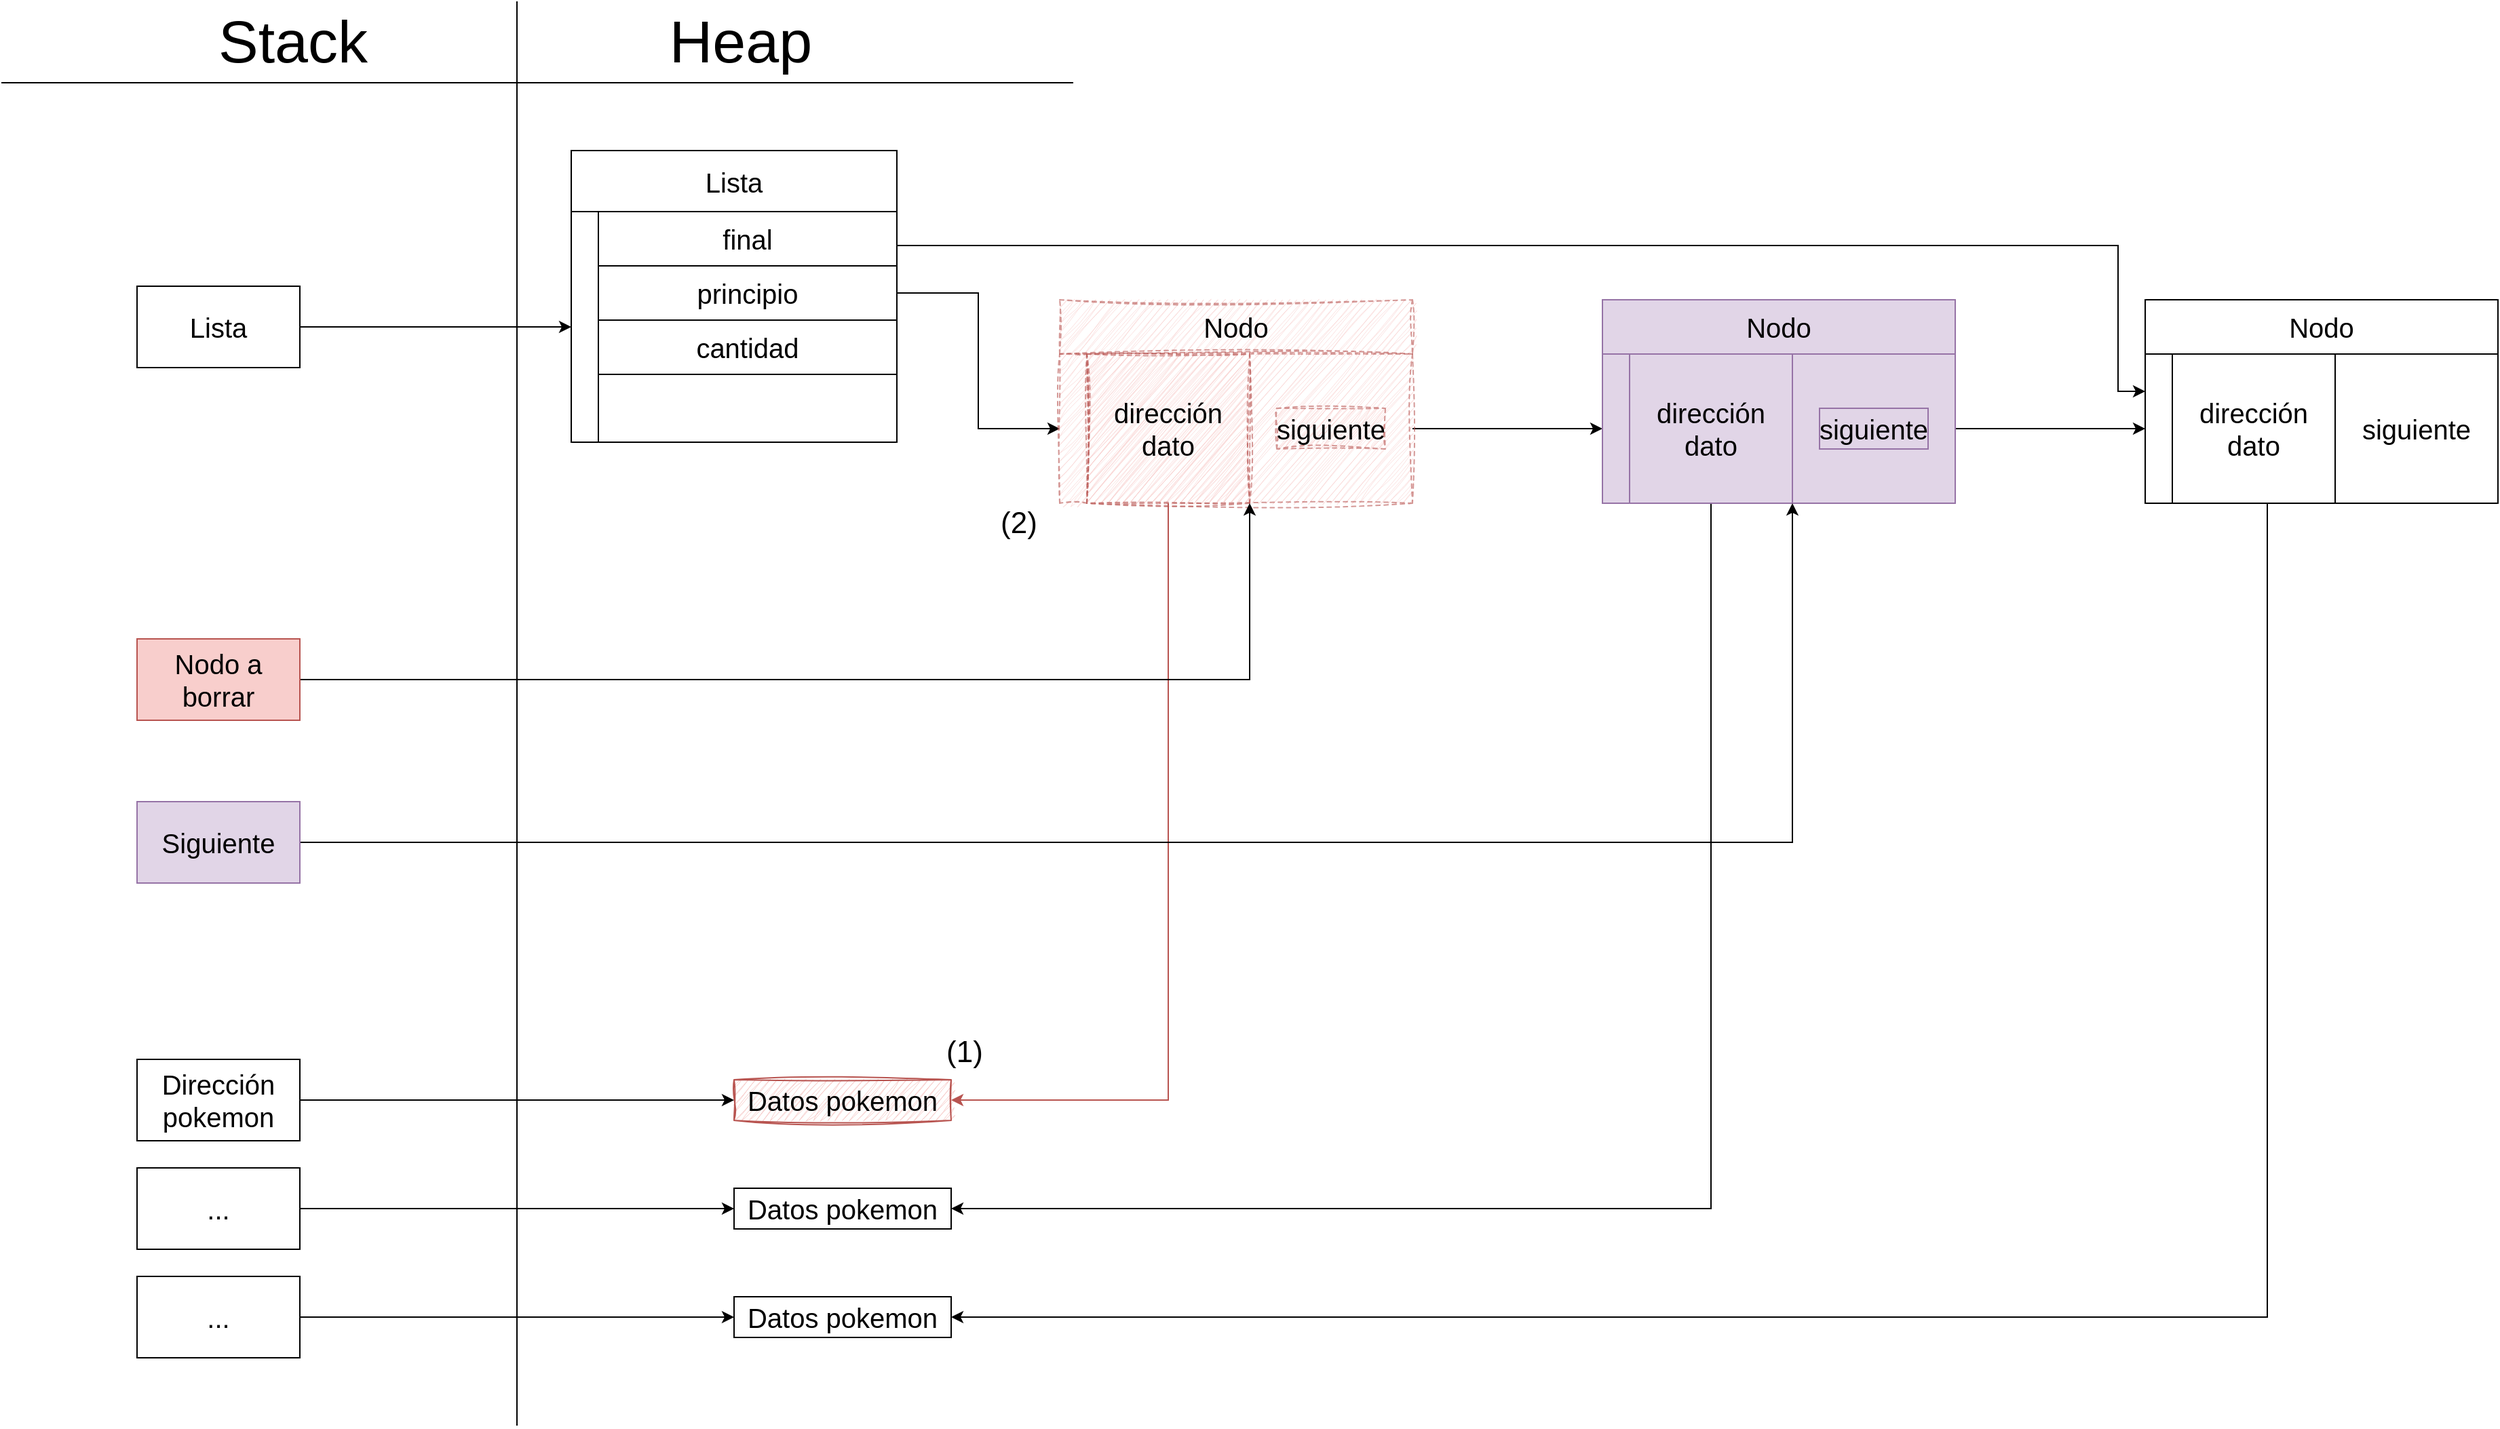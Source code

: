 <mxfile version="24.7.16">
  <diagram name="Page-1" id="jto-qtzXlHKbKDOFZij-">
    <mxGraphModel dx="2607" dy="1433" grid="1" gridSize="10" guides="1" tooltips="1" connect="1" arrows="1" fold="1" page="1" pageScale="1" pageWidth="850" pageHeight="1100" math="0" shadow="0">
      <root>
        <mxCell id="0" />
        <mxCell id="1" parent="0" />
        <mxCell id="kgj0ZtWSBMvPHDnNzbXX-134" style="edgeStyle=orthogonalEdgeStyle;rounded=0;orthogonalLoop=1;jettySize=auto;html=1;entryX=0;entryY=0.5;entryDx=0;entryDy=0;" parent="1" source="kgj0ZtWSBMvPHDnNzbXX-1" edge="1">
          <mxGeometry relative="1" as="geometry">
            <mxPoint x="1200" y="335" as="targetPoint" />
          </mxGeometry>
        </mxCell>
        <mxCell id="kgj0ZtWSBMvPHDnNzbXX-1" value="" style="rounded=0;whiteSpace=wrap;html=1;sketch=1;curveFitting=1;jiggle=2;dashed=1;opacity=60;fillColor=#f8cecc;strokeColor=#b85450;" parent="1" vertex="1">
          <mxGeometry x="820" y="280" width="240" height="110" as="geometry" />
        </mxCell>
        <mxCell id="kgj0ZtWSBMvPHDnNzbXX-2" value="" style="endArrow=none;html=1;rounded=0;" parent="1" edge="1">
          <mxGeometry width="50" height="50" relative="1" as="geometry">
            <mxPoint x="400" y="1070" as="sourcePoint" />
            <mxPoint x="400" y="20" as="targetPoint" />
          </mxGeometry>
        </mxCell>
        <mxCell id="kgj0ZtWSBMvPHDnNzbXX-3" value="" style="endArrow=none;html=1;rounded=0;" parent="1" edge="1">
          <mxGeometry width="50" height="50" relative="1" as="geometry">
            <mxPoint x="20" y="80" as="sourcePoint" />
            <mxPoint x="810" y="80" as="targetPoint" />
          </mxGeometry>
        </mxCell>
        <mxCell id="kgj0ZtWSBMvPHDnNzbXX-5" value="&lt;font style=&quot;font-size: 44px;&quot;&gt;Stack&lt;/font&gt;" style="text;html=1;align=center;verticalAlign=middle;whiteSpace=wrap;rounded=0;" parent="1" vertex="1">
          <mxGeometry x="70" y="20" width="330" height="60" as="geometry" />
        </mxCell>
        <mxCell id="kgj0ZtWSBMvPHDnNzbXX-6" value="&lt;span style=&quot;font-size: 44px;&quot;&gt;Heap&lt;/span&gt;" style="text;html=1;align=center;verticalAlign=middle;whiteSpace=wrap;rounded=0;" parent="1" vertex="1">
          <mxGeometry x="400" y="20" width="330" height="60" as="geometry" />
        </mxCell>
        <mxCell id="kgj0ZtWSBMvPHDnNzbXX-7" value="" style="endArrow=none;html=1;rounded=0;entryX=0.5;entryY=0;entryDx=0;entryDy=0;exitX=0.5;exitY=1;exitDx=0;exitDy=0;sketch=1;curveFitting=1;jiggle=2;dashed=1;opacity=60;fillColor=#f8cecc;strokeColor=#b85450;" parent="1" source="kgj0ZtWSBMvPHDnNzbXX-1" target="kgj0ZtWSBMvPHDnNzbXX-1" edge="1">
          <mxGeometry width="50" height="50" relative="1" as="geometry">
            <mxPoint x="920" y="360" as="sourcePoint" />
            <mxPoint x="970" y="310" as="targetPoint" />
          </mxGeometry>
        </mxCell>
        <mxCell id="kgj0ZtWSBMvPHDnNzbXX-9" value="&lt;font style=&quot;font-size: 20px;&quot;&gt;siguiente&lt;/font&gt;" style="text;html=1;align=center;verticalAlign=middle;whiteSpace=wrap;rounded=0;sketch=1;curveFitting=1;jiggle=2;dashed=1;opacity=60;fillColor=#f8cecc;strokeColor=#b85450;" parent="1" vertex="1">
          <mxGeometry x="960" y="320" width="80" height="30" as="geometry" />
        </mxCell>
        <mxCell id="kgj0ZtWSBMvPHDnNzbXX-32" value="" style="rounded=0;whiteSpace=wrap;html=1;" parent="1" vertex="1">
          <mxGeometry x="460" y="175" width="220" height="170" as="geometry" />
        </mxCell>
        <mxCell id="kgj0ZtWSBMvPHDnNzbXX-34" value="&lt;span style=&quot;font-size: 20px;&quot;&gt;cantidad&lt;/span&gt;" style="text;html=1;align=center;verticalAlign=middle;whiteSpace=wrap;rounded=0;strokeColor=default;" parent="1" vertex="1">
          <mxGeometry x="460" y="255" width="220" height="40" as="geometry" />
        </mxCell>
        <mxCell id="kgj0ZtWSBMvPHDnNzbXX-109" style="edgeStyle=orthogonalEdgeStyle;rounded=0;orthogonalLoop=1;jettySize=auto;html=1;entryX=0;entryY=0.5;entryDx=0;entryDy=0;" parent="1" source="kgj0ZtWSBMvPHDnNzbXX-36" target="kgj0ZtWSBMvPHDnNzbXX-84" edge="1">
          <mxGeometry relative="1" as="geometry" />
        </mxCell>
        <mxCell id="kgj0ZtWSBMvPHDnNzbXX-36" value="&lt;span style=&quot;font-size: 20px;&quot;&gt;principio&lt;/span&gt;" style="text;html=1;align=center;verticalAlign=middle;whiteSpace=wrap;rounded=0;strokeColor=default;" parent="1" vertex="1">
          <mxGeometry x="460" y="215" width="220" height="40" as="geometry" />
        </mxCell>
        <mxCell id="kgj0ZtWSBMvPHDnNzbXX-39" style="edgeStyle=orthogonalEdgeStyle;rounded=0;orthogonalLoop=1;jettySize=auto;html=1;" parent="1" source="kgj0ZtWSBMvPHDnNzbXX-38" target="kgj0ZtWSBMvPHDnNzbXX-40" edge="1">
          <mxGeometry relative="1" as="geometry">
            <mxPoint x="420" y="210" as="targetPoint" />
          </mxGeometry>
        </mxCell>
        <mxCell id="kgj0ZtWSBMvPHDnNzbXX-38" value="&lt;span style=&quot;font-size: 20px;&quot;&gt;Lista&lt;/span&gt;" style="rounded=0;whiteSpace=wrap;html=1;" parent="1" vertex="1">
          <mxGeometry x="120" y="230" width="120" height="60" as="geometry" />
        </mxCell>
        <mxCell id="kgj0ZtWSBMvPHDnNzbXX-40" value="" style="rounded=0;whiteSpace=wrap;html=1;" parent="1" vertex="1">
          <mxGeometry x="440" y="175" width="20" height="170" as="geometry" />
        </mxCell>
        <mxCell id="kgj0ZtWSBMvPHDnNzbXX-45" value="&lt;font style=&quot;font-size: 20px;&quot;&gt;Datos pokemon&lt;/font&gt;" style="rounded=0;whiteSpace=wrap;html=1;fillColor=#f8cecc;strokeColor=#b85450;sketch=1;curveFitting=1;jiggle=2;" parent="1" vertex="1">
          <mxGeometry x="560" y="815" width="160" height="30" as="geometry" />
        </mxCell>
        <mxCell id="kgj0ZtWSBMvPHDnNzbXX-84" value="" style="rounded=0;whiteSpace=wrap;html=1;sketch=1;curveFitting=1;jiggle=2;dashed=1;opacity=60;fillColor=#f8cecc;strokeColor=#b85450;" parent="1" vertex="1">
          <mxGeometry x="800" y="280" width="20" height="110" as="geometry" />
        </mxCell>
        <mxCell id="kgj0ZtWSBMvPHDnNzbXX-110" value="&lt;span style=&quot;font-size: 20px;&quot;&gt;Lista&lt;/span&gt;" style="rounded=0;whiteSpace=wrap;html=1;" parent="1" vertex="1">
          <mxGeometry x="440" y="130" width="240" height="45" as="geometry" />
        </mxCell>
        <mxCell id="kgj0ZtWSBMvPHDnNzbXX-111" value="&lt;span style=&quot;font-size: 20px;&quot;&gt;Nodo&lt;/span&gt;" style="rounded=0;whiteSpace=wrap;html=1;sketch=1;curveFitting=1;jiggle=2;dashed=1;opacity=60;fillColor=#f8cecc;strokeColor=#b85450;" parent="1" vertex="1">
          <mxGeometry x="800" y="240" width="260" height="40" as="geometry" />
        </mxCell>
        <mxCell id="yrJoEXE7CaM3pGtu8LgF-4" style="edgeStyle=orthogonalEdgeStyle;rounded=0;orthogonalLoop=1;jettySize=auto;html=1;entryX=1;entryY=0.5;entryDx=0;entryDy=0;fillColor=#f8cecc;strokeColor=#b85450;" parent="1" source="yrJoEXE7CaM3pGtu8LgF-1" target="kgj0ZtWSBMvPHDnNzbXX-45" edge="1">
          <mxGeometry relative="1" as="geometry">
            <mxPoint x="880" y="530" as="targetPoint" />
            <Array as="points">
              <mxPoint x="880" y="830" />
            </Array>
          </mxGeometry>
        </mxCell>
        <mxCell id="yrJoEXE7CaM3pGtu8LgF-1" value="&lt;span style=&quot;font-size: 20px;&quot;&gt;dirección&lt;/span&gt;&lt;div&gt;&lt;span style=&quot;font-size: 20px;&quot;&gt;dato&lt;/span&gt;&lt;/div&gt;" style="rounded=0;whiteSpace=wrap;html=1;sketch=1;curveFitting=1;jiggle=2;dashed=1;opacity=60;fillColor=#f8cecc;strokeColor=#b85450;" parent="1" vertex="1">
          <mxGeometry x="820" y="280" width="120" height="110" as="geometry" />
        </mxCell>
        <mxCell id="yrJoEXE7CaM3pGtu8LgF-23" style="edgeStyle=orthogonalEdgeStyle;rounded=0;orthogonalLoop=1;jettySize=auto;html=1;entryX=0;entryY=0.25;entryDx=0;entryDy=0;" parent="1" source="yrJoEXE7CaM3pGtu8LgF-2" target="yrJoEXE7CaM3pGtu8LgF-18" edge="1">
          <mxGeometry relative="1" as="geometry">
            <mxPoint x="1530" y="300" as="targetPoint" />
            <Array as="points">
              <mxPoint x="1580" y="200" />
              <mxPoint x="1580" y="308" />
            </Array>
          </mxGeometry>
        </mxCell>
        <mxCell id="yrJoEXE7CaM3pGtu8LgF-2" value="&lt;span style=&quot;font-size: 20px;&quot;&gt;final&lt;/span&gt;" style="text;html=1;align=center;verticalAlign=middle;whiteSpace=wrap;rounded=0;strokeColor=default;" parent="1" vertex="1">
          <mxGeometry x="460" y="175" width="220" height="40" as="geometry" />
        </mxCell>
        <mxCell id="yrJoEXE7CaM3pGtu8LgF-7" style="edgeStyle=orthogonalEdgeStyle;rounded=0;orthogonalLoop=1;jettySize=auto;html=1;entryX=0;entryY=0.5;entryDx=0;entryDy=0;" parent="1" source="yrJoEXE7CaM3pGtu8LgF-8" edge="1">
          <mxGeometry relative="1" as="geometry">
            <mxPoint x="1600" y="335" as="targetPoint" />
          </mxGeometry>
        </mxCell>
        <mxCell id="EroMJwhKFGmw-tT6Kfco-17" style="edgeStyle=orthogonalEdgeStyle;rounded=0;orthogonalLoop=1;jettySize=auto;html=1;entryX=1;entryY=0.5;entryDx=0;entryDy=0;" parent="1" source="yrJoEXE7CaM3pGtu8LgF-8" target="EroMJwhKFGmw-tT6Kfco-14" edge="1">
          <mxGeometry relative="1" as="geometry">
            <Array as="points">
              <mxPoint x="1280" y="910" />
            </Array>
          </mxGeometry>
        </mxCell>
        <mxCell id="yrJoEXE7CaM3pGtu8LgF-8" value="" style="rounded=0;whiteSpace=wrap;html=1;fillColor=#e1d5e7;strokeColor=#9673a6;" parent="1" vertex="1">
          <mxGeometry x="1220" y="280" width="240" height="110" as="geometry" />
        </mxCell>
        <mxCell id="yrJoEXE7CaM3pGtu8LgF-9" value="" style="endArrow=none;html=1;rounded=0;entryX=0.5;entryY=0;entryDx=0;entryDy=0;exitX=0.5;exitY=1;exitDx=0;exitDy=0;fillColor=#e1d5e7;strokeColor=#9673a6;" parent="1" source="yrJoEXE7CaM3pGtu8LgF-8" target="yrJoEXE7CaM3pGtu8LgF-8" edge="1">
          <mxGeometry width="50" height="50" relative="1" as="geometry">
            <mxPoint x="1320" y="360" as="sourcePoint" />
            <mxPoint x="1370" y="310" as="targetPoint" />
          </mxGeometry>
        </mxCell>
        <mxCell id="yrJoEXE7CaM3pGtu8LgF-10" value="&lt;font style=&quot;font-size: 20px;&quot;&gt;siguiente&lt;/font&gt;" style="text;html=1;align=center;verticalAlign=middle;whiteSpace=wrap;rounded=0;fillColor=#e1d5e7;strokeColor=#9673a6;" parent="1" vertex="1">
          <mxGeometry x="1360" y="320" width="80" height="30" as="geometry" />
        </mxCell>
        <mxCell id="yrJoEXE7CaM3pGtu8LgF-11" value="" style="rounded=0;whiteSpace=wrap;html=1;fillColor=#e1d5e7;strokeColor=#9673a6;" parent="1" vertex="1">
          <mxGeometry x="1200" y="280" width="20" height="110" as="geometry" />
        </mxCell>
        <mxCell id="yrJoEXE7CaM3pGtu8LgF-12" value="&lt;span style=&quot;font-size: 20px;&quot;&gt;Nodo&lt;/span&gt;" style="rounded=0;whiteSpace=wrap;html=1;fillColor=#e1d5e7;strokeColor=#9673a6;" parent="1" vertex="1">
          <mxGeometry x="1200" y="240" width="260" height="40" as="geometry" />
        </mxCell>
        <mxCell id="yrJoEXE7CaM3pGtu8LgF-13" value="&lt;span style=&quot;font-size: 20px;&quot;&gt;dirección&lt;/span&gt;&lt;div&gt;&lt;span style=&quot;font-size: 20px;&quot;&gt;dato&lt;/span&gt;&lt;/div&gt;" style="rounded=0;whiteSpace=wrap;html=1;fillColor=#e1d5e7;strokeColor=#9673a6;" parent="1" vertex="1">
          <mxGeometry x="1220" y="280" width="120" height="110" as="geometry" />
        </mxCell>
        <mxCell id="yrJoEXE7CaM3pGtu8LgF-15" value="" style="rounded=0;whiteSpace=wrap;html=1;" parent="1" vertex="1">
          <mxGeometry x="1620" y="280" width="240" height="110" as="geometry" />
        </mxCell>
        <mxCell id="yrJoEXE7CaM3pGtu8LgF-16" value="" style="endArrow=none;html=1;rounded=0;entryX=0.5;entryY=0;entryDx=0;entryDy=0;exitX=0.5;exitY=1;exitDx=0;exitDy=0;" parent="1" source="yrJoEXE7CaM3pGtu8LgF-15" target="yrJoEXE7CaM3pGtu8LgF-15" edge="1">
          <mxGeometry width="50" height="50" relative="1" as="geometry">
            <mxPoint x="1720" y="360" as="sourcePoint" />
            <mxPoint x="1770" y="310" as="targetPoint" />
          </mxGeometry>
        </mxCell>
        <mxCell id="yrJoEXE7CaM3pGtu8LgF-17" value="&lt;font style=&quot;font-size: 20px;&quot;&gt;siguiente&lt;/font&gt;" style="text;html=1;align=center;verticalAlign=middle;whiteSpace=wrap;rounded=0;" parent="1" vertex="1">
          <mxGeometry x="1760" y="320" width="80" height="30" as="geometry" />
        </mxCell>
        <mxCell id="yrJoEXE7CaM3pGtu8LgF-18" value="" style="rounded=0;whiteSpace=wrap;html=1;" parent="1" vertex="1">
          <mxGeometry x="1600" y="280" width="20" height="110" as="geometry" />
        </mxCell>
        <mxCell id="yrJoEXE7CaM3pGtu8LgF-19" value="&lt;span style=&quot;font-size: 20px;&quot;&gt;Nodo&lt;/span&gt;" style="rounded=0;whiteSpace=wrap;html=1;" parent="1" vertex="1">
          <mxGeometry x="1600" y="240" width="260" height="40" as="geometry" />
        </mxCell>
        <mxCell id="EroMJwhKFGmw-tT6Kfco-18" style="edgeStyle=orthogonalEdgeStyle;rounded=0;orthogonalLoop=1;jettySize=auto;html=1;entryX=1;entryY=0.5;entryDx=0;entryDy=0;" parent="1" source="yrJoEXE7CaM3pGtu8LgF-20" target="EroMJwhKFGmw-tT6Kfco-13" edge="1">
          <mxGeometry relative="1" as="geometry">
            <Array as="points">
              <mxPoint x="1690" y="990" />
            </Array>
          </mxGeometry>
        </mxCell>
        <mxCell id="yrJoEXE7CaM3pGtu8LgF-20" value="&lt;span style=&quot;font-size: 20px;&quot;&gt;dirección&lt;/span&gt;&lt;div&gt;&lt;span style=&quot;font-size: 20px;&quot;&gt;dato&lt;/span&gt;&lt;/div&gt;" style="rounded=0;whiteSpace=wrap;html=1;" parent="1" vertex="1">
          <mxGeometry x="1620" y="280" width="120" height="110" as="geometry" />
        </mxCell>
        <mxCell id="EroMJwhKFGmw-tT6Kfco-3" style="edgeStyle=orthogonalEdgeStyle;rounded=0;orthogonalLoop=1;jettySize=auto;html=1;" parent="1" source="EroMJwhKFGmw-tT6Kfco-2" target="kgj0ZtWSBMvPHDnNzbXX-45" edge="1">
          <mxGeometry relative="1" as="geometry" />
        </mxCell>
        <mxCell id="EroMJwhKFGmw-tT6Kfco-2" value="&lt;span style=&quot;font-size: 20px;&quot;&gt;Dirección&lt;/span&gt;&lt;div&gt;&lt;span style=&quot;font-size: 20px;&quot;&gt;pokemon&lt;/span&gt;&lt;/div&gt;" style="rounded=0;whiteSpace=wrap;html=1;" parent="1" vertex="1">
          <mxGeometry x="120" y="800" width="120" height="60" as="geometry" />
        </mxCell>
        <mxCell id="EroMJwhKFGmw-tT6Kfco-7" style="edgeStyle=orthogonalEdgeStyle;rounded=0;orthogonalLoop=1;jettySize=auto;html=1;entryX=1;entryY=1;entryDx=0;entryDy=0;" parent="1" source="EroMJwhKFGmw-tT6Kfco-5" target="yrJoEXE7CaM3pGtu8LgF-1" edge="1">
          <mxGeometry relative="1" as="geometry" />
        </mxCell>
        <mxCell id="EroMJwhKFGmw-tT6Kfco-5" value="&lt;span style=&quot;font-size: 20px;&quot;&gt;Nodo a borrar&lt;/span&gt;" style="rounded=0;whiteSpace=wrap;html=1;fillColor=#f8cecc;strokeColor=#b85450;" parent="1" vertex="1">
          <mxGeometry x="120" y="490" width="120" height="60" as="geometry" />
        </mxCell>
        <mxCell id="EroMJwhKFGmw-tT6Kfco-8" style="edgeStyle=orthogonalEdgeStyle;rounded=0;orthogonalLoop=1;jettySize=auto;html=1;entryX=0.5;entryY=1;entryDx=0;entryDy=0;" parent="1" source="EroMJwhKFGmw-tT6Kfco-6" target="yrJoEXE7CaM3pGtu8LgF-8" edge="1">
          <mxGeometry relative="1" as="geometry" />
        </mxCell>
        <mxCell id="EroMJwhKFGmw-tT6Kfco-6" value="&lt;span style=&quot;font-size: 20px;&quot;&gt;Siguiente&lt;/span&gt;" style="rounded=0;whiteSpace=wrap;html=1;fillColor=#e1d5e7;strokeColor=#9673a6;" parent="1" vertex="1">
          <mxGeometry x="120" y="610" width="120" height="60" as="geometry" />
        </mxCell>
        <mxCell id="EroMJwhKFGmw-tT6Kfco-9" value="&lt;font style=&quot;font-size: 22px;&quot;&gt;(2)&lt;/font&gt;" style="text;html=1;align=center;verticalAlign=middle;whiteSpace=wrap;rounded=0;" parent="1" vertex="1">
          <mxGeometry x="740" y="390" width="60" height="30" as="geometry" />
        </mxCell>
        <mxCell id="EroMJwhKFGmw-tT6Kfco-10" value="&lt;font style=&quot;font-size: 22px;&quot;&gt;(1)&lt;/font&gt;" style="text;html=1;align=center;verticalAlign=middle;whiteSpace=wrap;rounded=0;" parent="1" vertex="1">
          <mxGeometry x="700" y="780" width="60" height="30" as="geometry" />
        </mxCell>
        <mxCell id="EroMJwhKFGmw-tT6Kfco-15" style="edgeStyle=orthogonalEdgeStyle;rounded=0;orthogonalLoop=1;jettySize=auto;html=1;entryX=0;entryY=0.5;entryDx=0;entryDy=0;" parent="1" source="EroMJwhKFGmw-tT6Kfco-11" target="EroMJwhKFGmw-tT6Kfco-14" edge="1">
          <mxGeometry relative="1" as="geometry" />
        </mxCell>
        <mxCell id="EroMJwhKFGmw-tT6Kfco-11" value="&lt;span style=&quot;font-size: 20px;&quot;&gt;...&lt;/span&gt;" style="rounded=0;whiteSpace=wrap;html=1;" parent="1" vertex="1">
          <mxGeometry x="120" y="880" width="120" height="60" as="geometry" />
        </mxCell>
        <mxCell id="EroMJwhKFGmw-tT6Kfco-16" style="edgeStyle=orthogonalEdgeStyle;rounded=0;orthogonalLoop=1;jettySize=auto;html=1;" parent="1" source="EroMJwhKFGmw-tT6Kfco-12" target="EroMJwhKFGmw-tT6Kfco-13" edge="1">
          <mxGeometry relative="1" as="geometry" />
        </mxCell>
        <mxCell id="EroMJwhKFGmw-tT6Kfco-12" value="&lt;span style=&quot;font-size: 20px;&quot;&gt;...&lt;/span&gt;" style="rounded=0;whiteSpace=wrap;html=1;" parent="1" vertex="1">
          <mxGeometry x="120" y="960" width="120" height="60" as="geometry" />
        </mxCell>
        <mxCell id="EroMJwhKFGmw-tT6Kfco-13" value="&lt;font style=&quot;font-size: 20px;&quot;&gt;Datos pokemon&lt;/font&gt;" style="rounded=0;whiteSpace=wrap;html=1;" parent="1" vertex="1">
          <mxGeometry x="560" y="975" width="160" height="30" as="geometry" />
        </mxCell>
        <mxCell id="EroMJwhKFGmw-tT6Kfco-14" value="&lt;font style=&quot;font-size: 20px;&quot;&gt;Datos pokemon&lt;/font&gt;" style="rounded=0;whiteSpace=wrap;html=1;" parent="1" vertex="1">
          <mxGeometry x="560" y="895" width="160" height="30" as="geometry" />
        </mxCell>
      </root>
    </mxGraphModel>
  </diagram>
</mxfile>
